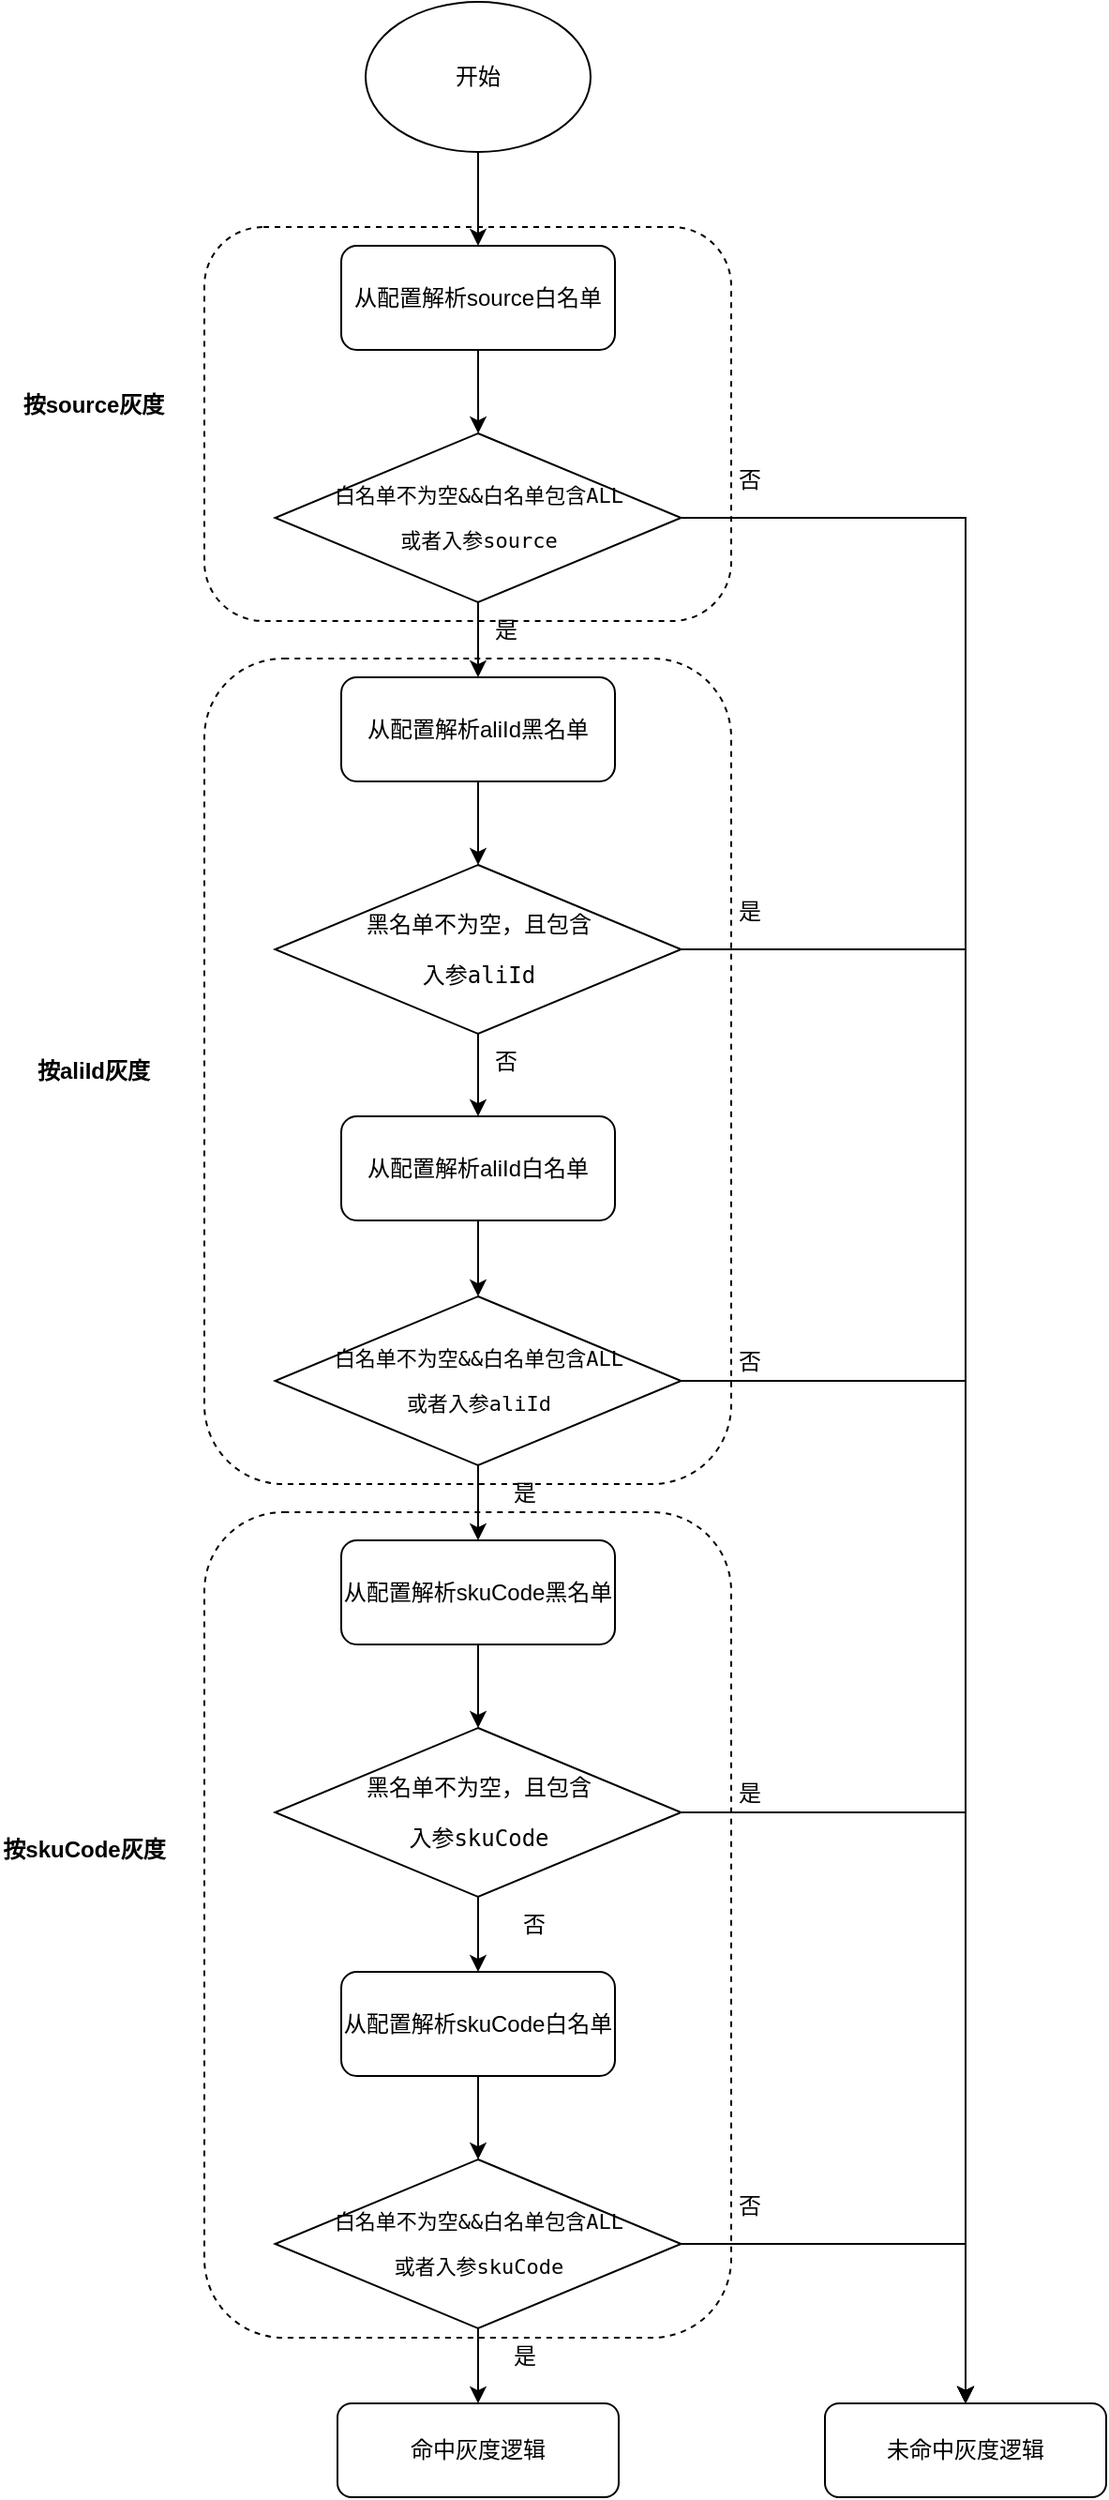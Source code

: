 <mxfile version="27.0.6">
  <diagram name="第 1 页" id="TPPGtjHfXh9HnJe1UCOh">
    <mxGraphModel dx="1298" dy="706" grid="1" gridSize="10" guides="1" tooltips="1" connect="1" arrows="1" fold="1" page="1" pageScale="1" pageWidth="827" pageHeight="1169" math="0" shadow="0">
      <root>
        <mxCell id="0" />
        <mxCell id="1" parent="0" />
        <mxCell id="cltNmSNRFCDmhToncjLq-56" style="edgeStyle=orthogonalEdgeStyle;rounded=0;orthogonalLoop=1;jettySize=auto;html=1;exitX=0.5;exitY=1;exitDx=0;exitDy=0;entryX=0.5;entryY=0;entryDx=0;entryDy=0;" parent="1" source="cltNmSNRFCDmhToncjLq-1" target="cltNmSNRFCDmhToncjLq-35" edge="1">
          <mxGeometry relative="1" as="geometry" />
        </mxCell>
        <mxCell id="cltNmSNRFCDmhToncjLq-1" value="开始" style="ellipse;whiteSpace=wrap;html=1;fillColor=none;" parent="1" vertex="1">
          <mxGeometry x="295" y="1160" width="120" height="80" as="geometry" />
        </mxCell>
        <mxCell id="cltNmSNRFCDmhToncjLq-8" style="edgeStyle=orthogonalEdgeStyle;rounded=0;orthogonalLoop=1;jettySize=auto;html=1;exitX=0.5;exitY=1;exitDx=0;exitDy=0;entryX=0.5;entryY=0;entryDx=0;entryDy=0;" parent="1" edge="1">
          <mxGeometry relative="1" as="geometry">
            <mxPoint x="340" y="380" as="sourcePoint" />
          </mxGeometry>
        </mxCell>
        <mxCell id="cltNmSNRFCDmhToncjLq-15" style="edgeStyle=orthogonalEdgeStyle;rounded=0;orthogonalLoop=1;jettySize=auto;html=1;exitX=0.5;exitY=1;exitDx=0;exitDy=0;entryX=0.5;entryY=0;entryDx=0;entryDy=0;" parent="1" edge="1">
          <mxGeometry relative="1" as="geometry">
            <mxPoint x="340" y="545" as="sourcePoint" />
          </mxGeometry>
        </mxCell>
        <mxCell id="cltNmSNRFCDmhToncjLq-19" style="edgeStyle=orthogonalEdgeStyle;rounded=0;orthogonalLoop=1;jettySize=auto;html=1;exitX=0.5;exitY=1;exitDx=0;exitDy=0;entryX=0.5;entryY=0;entryDx=0;entryDy=0;" parent="1" edge="1">
          <mxGeometry relative="1" as="geometry">
            <mxPoint x="340" y="655" as="sourcePoint" />
          </mxGeometry>
        </mxCell>
        <mxCell id="cltNmSNRFCDmhToncjLq-21" style="edgeStyle=orthogonalEdgeStyle;rounded=0;orthogonalLoop=1;jettySize=auto;html=1;exitX=0.5;exitY=1;exitDx=0;exitDy=0;entryX=0.5;entryY=0;entryDx=0;entryDy=0;" parent="1" edge="1">
          <mxGeometry relative="1" as="geometry">
            <mxPoint x="340" y="790" as="sourcePoint" />
          </mxGeometry>
        </mxCell>
        <mxCell id="cltNmSNRFCDmhToncjLq-23" style="edgeStyle=orthogonalEdgeStyle;rounded=0;orthogonalLoop=1;jettySize=auto;html=1;exitX=0.5;exitY=1;exitDx=0;exitDy=0;entryX=0.5;entryY=0;entryDx=0;entryDy=0;" parent="1" edge="1">
          <mxGeometry relative="1" as="geometry">
            <mxPoint x="340" y="895.5" as="sourcePoint" />
          </mxGeometry>
        </mxCell>
        <mxCell id="cltNmSNRFCDmhToncjLq-32" style="edgeStyle=orthogonalEdgeStyle;rounded=0;orthogonalLoop=1;jettySize=auto;html=1;exitX=0.5;exitY=1;exitDx=0;exitDy=0;entryX=0.5;entryY=0;entryDx=0;entryDy=0;" parent="1" edge="1">
          <mxGeometry relative="1" as="geometry">
            <mxPoint x="340" y="1020" as="sourcePoint" />
          </mxGeometry>
        </mxCell>
        <mxCell id="cltNmSNRFCDmhToncjLq-25" value="命中灰度逻辑" style="rounded=1;whiteSpace=wrap;html=1;fillColor=none;strokeColor=default;" parent="1" vertex="1">
          <mxGeometry x="280" y="2440" width="150" height="50" as="geometry" />
        </mxCell>
        <mxCell id="cltNmSNRFCDmhToncjLq-33" style="edgeStyle=orthogonalEdgeStyle;rounded=0;orthogonalLoop=1;jettySize=auto;html=1;exitX=0.5;exitY=1;exitDx=0;exitDy=0;entryX=0.5;entryY=0;entryDx=0;entryDy=0;" parent="1" edge="1">
          <mxGeometry relative="1" as="geometry">
            <mxPoint x="351.5" y="1160" as="targetPoint" />
          </mxGeometry>
        </mxCell>
        <mxCell id="cltNmSNRFCDmhToncjLq-57" style="edgeStyle=orthogonalEdgeStyle;rounded=0;orthogonalLoop=1;jettySize=auto;html=1;exitX=0.5;exitY=1;exitDx=0;exitDy=0;" parent="1" source="cltNmSNRFCDmhToncjLq-35" target="cltNmSNRFCDmhToncjLq-39" edge="1">
          <mxGeometry relative="1" as="geometry" />
        </mxCell>
        <mxCell id="cltNmSNRFCDmhToncjLq-35" value="从配置解析source白名单" style="rounded=1;whiteSpace=wrap;html=1;fillColor=none;" parent="1" vertex="1">
          <mxGeometry x="282" y="1290" width="146" height="55.5" as="geometry" />
        </mxCell>
        <mxCell id="cltNmSNRFCDmhToncjLq-58" style="edgeStyle=orthogonalEdgeStyle;rounded=0;orthogonalLoop=1;jettySize=auto;html=1;exitX=0.5;exitY=1;exitDx=0;exitDy=0;entryX=0.5;entryY=0;entryDx=0;entryDy=0;" parent="1" source="cltNmSNRFCDmhToncjLq-39" target="cltNmSNRFCDmhToncjLq-44" edge="1">
          <mxGeometry relative="1" as="geometry" />
        </mxCell>
        <mxCell id="cltNmSNRFCDmhToncjLq-72" style="edgeStyle=orthogonalEdgeStyle;rounded=0;orthogonalLoop=1;jettySize=auto;html=1;exitX=1;exitY=0.5;exitDx=0;exitDy=0;" parent="1" source="cltNmSNRFCDmhToncjLq-39" target="cltNmSNRFCDmhToncjLq-71" edge="1">
          <mxGeometry relative="1" as="geometry" />
        </mxCell>
        <mxCell id="cltNmSNRFCDmhToncjLq-39" value="&lt;pre&gt;&lt;pre&gt;&lt;font&gt;白名单不为空&amp;amp;&amp;amp;白名单包含ALL&lt;/font&gt;&lt;/pre&gt;&lt;pre&gt;&lt;font&gt;或者&lt;/font&gt;入参source&lt;/pre&gt;&lt;/pre&gt;" style="rhombus;whiteSpace=wrap;html=1;fillColor=none;verticalAlign=middle;horizontal=1;spacing=0;fontSize=11;" parent="1" vertex="1">
          <mxGeometry x="246.75" y="1390" width="216.5" height="90" as="geometry" />
        </mxCell>
        <mxCell id="cltNmSNRFCDmhToncjLq-60" style="edgeStyle=orthogonalEdgeStyle;rounded=0;orthogonalLoop=1;jettySize=auto;html=1;exitX=0.5;exitY=1;exitDx=0;exitDy=0;entryX=0.5;entryY=0;entryDx=0;entryDy=0;" parent="1" source="cltNmSNRFCDmhToncjLq-44" target="cltNmSNRFCDmhToncjLq-59" edge="1">
          <mxGeometry relative="1" as="geometry" />
        </mxCell>
        <mxCell id="cltNmSNRFCDmhToncjLq-44" value="从配置解析aliId黑名单" style="rounded=1;whiteSpace=wrap;html=1;fillColor=none;" parent="1" vertex="1">
          <mxGeometry x="282" y="1520" width="146" height="55.5" as="geometry" />
        </mxCell>
        <mxCell id="cltNmSNRFCDmhToncjLq-47" value="是" style="text;html=1;align=center;verticalAlign=middle;whiteSpace=wrap;rounded=0;" parent="1" vertex="1">
          <mxGeometry x="470" y="2100" width="60" height="30" as="geometry" />
        </mxCell>
        <mxCell id="cltNmSNRFCDmhToncjLq-63" style="edgeStyle=orthogonalEdgeStyle;rounded=0;orthogonalLoop=1;jettySize=auto;html=1;exitX=0.5;exitY=1;exitDx=0;exitDy=0;entryX=0.5;entryY=0;entryDx=0;entryDy=0;" parent="1" source="cltNmSNRFCDmhToncjLq-48" target="cltNmSNRFCDmhToncjLq-62" edge="1">
          <mxGeometry relative="1" as="geometry" />
        </mxCell>
        <mxCell id="cltNmSNRFCDmhToncjLq-48" value="从配置解析aliId白名单" style="rounded=1;whiteSpace=wrap;html=1;fillColor=none;" parent="1" vertex="1">
          <mxGeometry x="282" y="1754" width="146" height="55.5" as="geometry" />
        </mxCell>
        <mxCell id="cltNmSNRFCDmhToncjLq-51" value="否" style="text;html=1;align=center;verticalAlign=middle;whiteSpace=wrap;rounded=0;" parent="1" vertex="1">
          <mxGeometry x="470" y="1400" width="60" height="30" as="geometry" />
        </mxCell>
        <mxCell id="cltNmSNRFCDmhToncjLq-66" style="edgeStyle=orthogonalEdgeStyle;rounded=0;orthogonalLoop=1;jettySize=auto;html=1;exitX=0.5;exitY=1;exitDx=0;exitDy=0;entryX=0.5;entryY=0;entryDx=0;entryDy=0;" parent="1" source="cltNmSNRFCDmhToncjLq-52" target="cltNmSNRFCDmhToncjLq-65" edge="1">
          <mxGeometry relative="1" as="geometry" />
        </mxCell>
        <mxCell id="cltNmSNRFCDmhToncjLq-52" value="从配置解析skuCode黑名单" style="rounded=1;whiteSpace=wrap;html=1;fillColor=none;" parent="1" vertex="1">
          <mxGeometry x="282" y="1980" width="146" height="55.5" as="geometry" />
        </mxCell>
        <mxCell id="cltNmSNRFCDmhToncjLq-69" style="edgeStyle=orthogonalEdgeStyle;rounded=0;orthogonalLoop=1;jettySize=auto;html=1;exitX=0.5;exitY=1;exitDx=0;exitDy=0;entryX=0.5;entryY=0;entryDx=0;entryDy=0;" parent="1" source="cltNmSNRFCDmhToncjLq-54" target="cltNmSNRFCDmhToncjLq-68" edge="1">
          <mxGeometry relative="1" as="geometry" />
        </mxCell>
        <mxCell id="cltNmSNRFCDmhToncjLq-54" value="从配置解析skuCode白名单" style="rounded=1;whiteSpace=wrap;html=1;fillColor=none;" parent="1" vertex="1">
          <mxGeometry x="282" y="2210" width="146" height="55.5" as="geometry" />
        </mxCell>
        <mxCell id="cltNmSNRFCDmhToncjLq-61" style="edgeStyle=orthogonalEdgeStyle;rounded=0;orthogonalLoop=1;jettySize=auto;html=1;exitX=0.5;exitY=1;exitDx=0;exitDy=0;entryX=0.5;entryY=0;entryDx=0;entryDy=0;" parent="1" source="cltNmSNRFCDmhToncjLq-59" target="cltNmSNRFCDmhToncjLq-48" edge="1">
          <mxGeometry relative="1" as="geometry" />
        </mxCell>
        <mxCell id="cltNmSNRFCDmhToncjLq-74" style="edgeStyle=orthogonalEdgeStyle;rounded=0;orthogonalLoop=1;jettySize=auto;html=1;exitX=1;exitY=0.5;exitDx=0;exitDy=0;entryX=0.5;entryY=0;entryDx=0;entryDy=0;" parent="1" source="cltNmSNRFCDmhToncjLq-59" target="cltNmSNRFCDmhToncjLq-71" edge="1">
          <mxGeometry relative="1" as="geometry" />
        </mxCell>
        <mxCell id="cltNmSNRFCDmhToncjLq-59" value="&lt;pre&gt;&lt;pre&gt;&lt;pre style=&quot;font-size: 12px;&quot;&gt;黑名单不为空，且包含&lt;/pre&gt;&lt;pre style=&quot;font-size: 12px;&quot;&gt;入参aliId&lt;/pre&gt;&lt;/pre&gt;&lt;/pre&gt;" style="rhombus;whiteSpace=wrap;html=1;fillColor=none;verticalAlign=middle;horizontal=1;spacing=0;fontSize=11;" parent="1" vertex="1">
          <mxGeometry x="246.75" y="1620" width="216.5" height="90" as="geometry" />
        </mxCell>
        <mxCell id="cltNmSNRFCDmhToncjLq-64" style="edgeStyle=orthogonalEdgeStyle;rounded=0;orthogonalLoop=1;jettySize=auto;html=1;exitX=0.5;exitY=1;exitDx=0;exitDy=0;entryX=0.5;entryY=0;entryDx=0;entryDy=0;" parent="1" source="cltNmSNRFCDmhToncjLq-62" target="cltNmSNRFCDmhToncjLq-52" edge="1">
          <mxGeometry relative="1" as="geometry" />
        </mxCell>
        <mxCell id="cltNmSNRFCDmhToncjLq-76" style="edgeStyle=orthogonalEdgeStyle;rounded=0;orthogonalLoop=1;jettySize=auto;html=1;exitX=1;exitY=0.5;exitDx=0;exitDy=0;entryX=0.5;entryY=0;entryDx=0;entryDy=0;" parent="1" source="cltNmSNRFCDmhToncjLq-62" target="cltNmSNRFCDmhToncjLq-71" edge="1">
          <mxGeometry relative="1" as="geometry" />
        </mxCell>
        <mxCell id="cltNmSNRFCDmhToncjLq-62" value="&lt;pre&gt;&lt;pre&gt;&lt;font&gt;白名单不为空&amp;amp;&amp;amp;白名单包含ALL&lt;/font&gt;&lt;/pre&gt;&lt;pre&gt;&lt;font&gt;或者&lt;/font&gt;入参aliId&lt;/pre&gt;&lt;/pre&gt;" style="rhombus;whiteSpace=wrap;html=1;fillColor=none;verticalAlign=middle;horizontal=1;spacing=0;fontSize=11;" parent="1" vertex="1">
          <mxGeometry x="246.75" y="1850" width="216.5" height="90" as="geometry" />
        </mxCell>
        <mxCell id="cltNmSNRFCDmhToncjLq-67" style="edgeStyle=orthogonalEdgeStyle;rounded=0;orthogonalLoop=1;jettySize=auto;html=1;exitX=0.5;exitY=1;exitDx=0;exitDy=0;entryX=0.5;entryY=0;entryDx=0;entryDy=0;" parent="1" source="cltNmSNRFCDmhToncjLq-65" target="cltNmSNRFCDmhToncjLq-54" edge="1">
          <mxGeometry relative="1" as="geometry" />
        </mxCell>
        <mxCell id="cltNmSNRFCDmhToncjLq-78" style="edgeStyle=orthogonalEdgeStyle;rounded=0;orthogonalLoop=1;jettySize=auto;html=1;exitX=1;exitY=0.5;exitDx=0;exitDy=0;entryX=0.5;entryY=0;entryDx=0;entryDy=0;" parent="1" source="cltNmSNRFCDmhToncjLq-65" target="cltNmSNRFCDmhToncjLq-71" edge="1">
          <mxGeometry relative="1" as="geometry" />
        </mxCell>
        <mxCell id="cltNmSNRFCDmhToncjLq-65" value="&lt;pre&gt;&lt;pre&gt;&lt;pre style=&quot;font-size: 12px;&quot;&gt;黑名单不为空，且包含&lt;/pre&gt;&lt;pre style=&quot;font-size: 12px;&quot;&gt;入参skuCode&lt;/pre&gt;&lt;/pre&gt;&lt;/pre&gt;" style="rhombus;whiteSpace=wrap;html=1;fillColor=none;verticalAlign=middle;horizontal=1;spacing=0;fontSize=11;" parent="1" vertex="1">
          <mxGeometry x="246.75" y="2080" width="216.5" height="90" as="geometry" />
        </mxCell>
        <mxCell id="cltNmSNRFCDmhToncjLq-79" style="edgeStyle=orthogonalEdgeStyle;rounded=0;orthogonalLoop=1;jettySize=auto;html=1;exitX=1;exitY=0.5;exitDx=0;exitDy=0;entryX=0.5;entryY=0;entryDx=0;entryDy=0;" parent="1" source="cltNmSNRFCDmhToncjLq-68" target="cltNmSNRFCDmhToncjLq-71" edge="1">
          <mxGeometry relative="1" as="geometry" />
        </mxCell>
        <mxCell id="cltNmSNRFCDmhToncjLq-81" style="edgeStyle=orthogonalEdgeStyle;rounded=0;orthogonalLoop=1;jettySize=auto;html=1;exitX=0.5;exitY=1;exitDx=0;exitDy=0;entryX=0.5;entryY=0;entryDx=0;entryDy=0;" parent="1" source="cltNmSNRFCDmhToncjLq-68" target="cltNmSNRFCDmhToncjLq-25" edge="1">
          <mxGeometry relative="1" as="geometry" />
        </mxCell>
        <mxCell id="cltNmSNRFCDmhToncjLq-68" value="&lt;pre&gt;&lt;pre&gt;&lt;font&gt;白名单不为空&amp;amp;&amp;amp;白名单包含ALL&lt;/font&gt;&lt;/pre&gt;&lt;pre&gt;&lt;font&gt;或者&lt;/font&gt;入参skuCode&lt;/pre&gt;&lt;/pre&gt;" style="rhombus;whiteSpace=wrap;html=1;fillColor=none;verticalAlign=middle;horizontal=1;spacing=0;fontSize=11;" parent="1" vertex="1">
          <mxGeometry x="246.75" y="2310" width="216.5" height="90" as="geometry" />
        </mxCell>
        <mxCell id="cltNmSNRFCDmhToncjLq-71" value="未命中灰度逻辑" style="rounded=1;whiteSpace=wrap;html=1;fillColor=none;strokeColor=default;" parent="1" vertex="1">
          <mxGeometry x="540" y="2440" width="150" height="50" as="geometry" />
        </mxCell>
        <mxCell id="cltNmSNRFCDmhToncjLq-75" value="是" style="text;html=1;align=center;verticalAlign=middle;whiteSpace=wrap;rounded=0;" parent="1" vertex="1">
          <mxGeometry x="470" y="1630" width="60" height="30" as="geometry" />
        </mxCell>
        <mxCell id="cltNmSNRFCDmhToncjLq-77" value="否" style="text;html=1;align=center;verticalAlign=middle;whiteSpace=wrap;rounded=0;" parent="1" vertex="1">
          <mxGeometry x="470" y="1870" width="60" height="30" as="geometry" />
        </mxCell>
        <mxCell id="cltNmSNRFCDmhToncjLq-80" value="否" style="text;html=1;align=center;verticalAlign=middle;whiteSpace=wrap;rounded=0;" parent="1" vertex="1">
          <mxGeometry x="470" y="2320" width="60" height="30" as="geometry" />
        </mxCell>
        <mxCell id="cltNmSNRFCDmhToncjLq-82" value="否" style="text;html=1;align=center;verticalAlign=middle;whiteSpace=wrap;rounded=0;" parent="1" vertex="1">
          <mxGeometry x="340" y="1710" width="60" height="30" as="geometry" />
        </mxCell>
        <mxCell id="cltNmSNRFCDmhToncjLq-83" value="是" style="text;html=1;align=center;verticalAlign=middle;whiteSpace=wrap;rounded=0;" parent="1" vertex="1">
          <mxGeometry x="340" y="1480" width="60" height="30" as="geometry" />
        </mxCell>
        <mxCell id="cltNmSNRFCDmhToncjLq-84" value="是" style="text;html=1;align=center;verticalAlign=middle;whiteSpace=wrap;rounded=0;" parent="1" vertex="1">
          <mxGeometry x="350" y="1940" width="60" height="30" as="geometry" />
        </mxCell>
        <mxCell id="cltNmSNRFCDmhToncjLq-85" value="是" style="text;html=1;align=center;verticalAlign=middle;whiteSpace=wrap;rounded=0;" parent="1" vertex="1">
          <mxGeometry x="350" y="2400" width="60" height="30" as="geometry" />
        </mxCell>
        <mxCell id="cltNmSNRFCDmhToncjLq-86" value="否" style="text;html=1;align=center;verticalAlign=middle;whiteSpace=wrap;rounded=0;" parent="1" vertex="1">
          <mxGeometry x="355" y="2170" width="60" height="30" as="geometry" />
        </mxCell>
        <mxCell id="cltNmSNRFCDmhToncjLq-87" value="" style="rounded=1;whiteSpace=wrap;html=1;fillColor=none;strokeColor=default;dashed=1;" parent="1" vertex="1">
          <mxGeometry x="209" y="1280" width="281" height="210" as="geometry" />
        </mxCell>
        <mxCell id="cltNmSNRFCDmhToncjLq-88" value="" style="rounded=1;whiteSpace=wrap;html=1;fillColor=none;dashed=1;" parent="1" vertex="1">
          <mxGeometry x="209" y="1510" width="281" height="440" as="geometry" />
        </mxCell>
        <mxCell id="cltNmSNRFCDmhToncjLq-89" value="" style="rounded=1;whiteSpace=wrap;html=1;fillColor=none;dashed=1;" parent="1" vertex="1">
          <mxGeometry x="209" y="1965" width="281" height="440" as="geometry" />
        </mxCell>
        <mxCell id="cltNmSNRFCDmhToncjLq-90" value="按source灰度" style="text;html=1;align=center;verticalAlign=middle;whiteSpace=wrap;rounded=0;fontStyle=1" parent="1" vertex="1">
          <mxGeometry x="110" y="1360" width="80" height="30" as="geometry" />
        </mxCell>
        <mxCell id="cltNmSNRFCDmhToncjLq-91" value="按aliId灰度" style="text;html=1;align=center;verticalAlign=middle;whiteSpace=wrap;rounded=0;fontStyle=1" parent="1" vertex="1">
          <mxGeometry x="110" y="1715" width="80" height="30" as="geometry" />
        </mxCell>
        <mxCell id="cltNmSNRFCDmhToncjLq-92" value="按skuCode灰度" style="text;html=1;align=center;verticalAlign=middle;whiteSpace=wrap;rounded=0;fontStyle=1" parent="1" vertex="1">
          <mxGeometry x="100" y="2130" width="90" height="30" as="geometry" />
        </mxCell>
      </root>
    </mxGraphModel>
  </diagram>
</mxfile>
